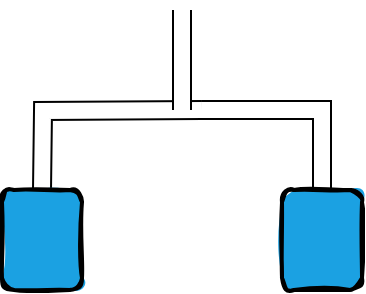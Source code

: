 <mxfile version="19.0.2" type="github">
  <diagram id="ZDmCclK4rac8JEiWBpQN" name="Page-1">
    <mxGraphModel dx="1422" dy="794" grid="1" gridSize="10" guides="1" tooltips="1" connect="1" arrows="1" fold="1" page="1" pageScale="1" pageWidth="850" pageHeight="1100" math="0" shadow="0">
      <root>
        <mxCell id="0" />
        <mxCell id="1" parent="0" />
        <mxCell id="M-G6iUXwhvkQXdrw5_De-1" value="" style="shape=filledEdge;rounded=0;fixDash=1;endArrow=none;strokeWidth=10;fillColor=#ffffff;edgeStyle=orthogonalEdgeStyle;" edge="1" parent="1">
          <mxGeometry width="60" height="40" relative="1" as="geometry">
            <mxPoint x="310" y="320" as="sourcePoint" />
            <mxPoint x="230" y="360" as="targetPoint" />
          </mxGeometry>
        </mxCell>
        <mxCell id="M-G6iUXwhvkQXdrw5_De-3" value="" style="shape=filledEdge;rounded=0;fixDash=1;endArrow=none;strokeWidth=10;fillColor=#ffffff;edgeStyle=orthogonalEdgeStyle;" edge="1" parent="1">
          <mxGeometry width="60" height="40" relative="1" as="geometry">
            <mxPoint x="370" y="360" as="sourcePoint" />
            <mxPoint x="310" y="320" as="targetPoint" />
            <Array as="points">
              <mxPoint x="370" y="320" />
            </Array>
          </mxGeometry>
        </mxCell>
        <mxCell id="M-G6iUXwhvkQXdrw5_De-4" value="" style="shape=filledEdge;rounded=0;fixDash=1;endArrow=none;strokeWidth=10;fillColor=#ffffff;edgeStyle=orthogonalEdgeStyle;" edge="1" parent="1">
          <mxGeometry width="60" height="40" relative="1" as="geometry">
            <mxPoint x="300" y="320" as="sourcePoint" />
            <mxPoint x="300" y="270" as="targetPoint" />
          </mxGeometry>
        </mxCell>
        <mxCell id="M-G6iUXwhvkQXdrw5_De-6" value="" style="rounded=1;whiteSpace=wrap;html=1;strokeWidth=2;fillWeight=4;hachureGap=8;hachureAngle=45;fillColor=#1ba1e2;sketch=1;fillStyle=solid;" vertex="1" parent="1">
          <mxGeometry x="210" y="360" width="40" height="50" as="geometry" />
        </mxCell>
        <mxCell id="M-G6iUXwhvkQXdrw5_De-7" value="" style="rounded=1;whiteSpace=wrap;html=1;strokeWidth=2;fillWeight=4;hachureGap=8;hachureAngle=45;fillColor=#1ba1e2;sketch=1;fillStyle=solid;" vertex="1" parent="1">
          <mxGeometry x="350" y="360" width="40" height="50" as="geometry" />
        </mxCell>
      </root>
    </mxGraphModel>
  </diagram>
</mxfile>
